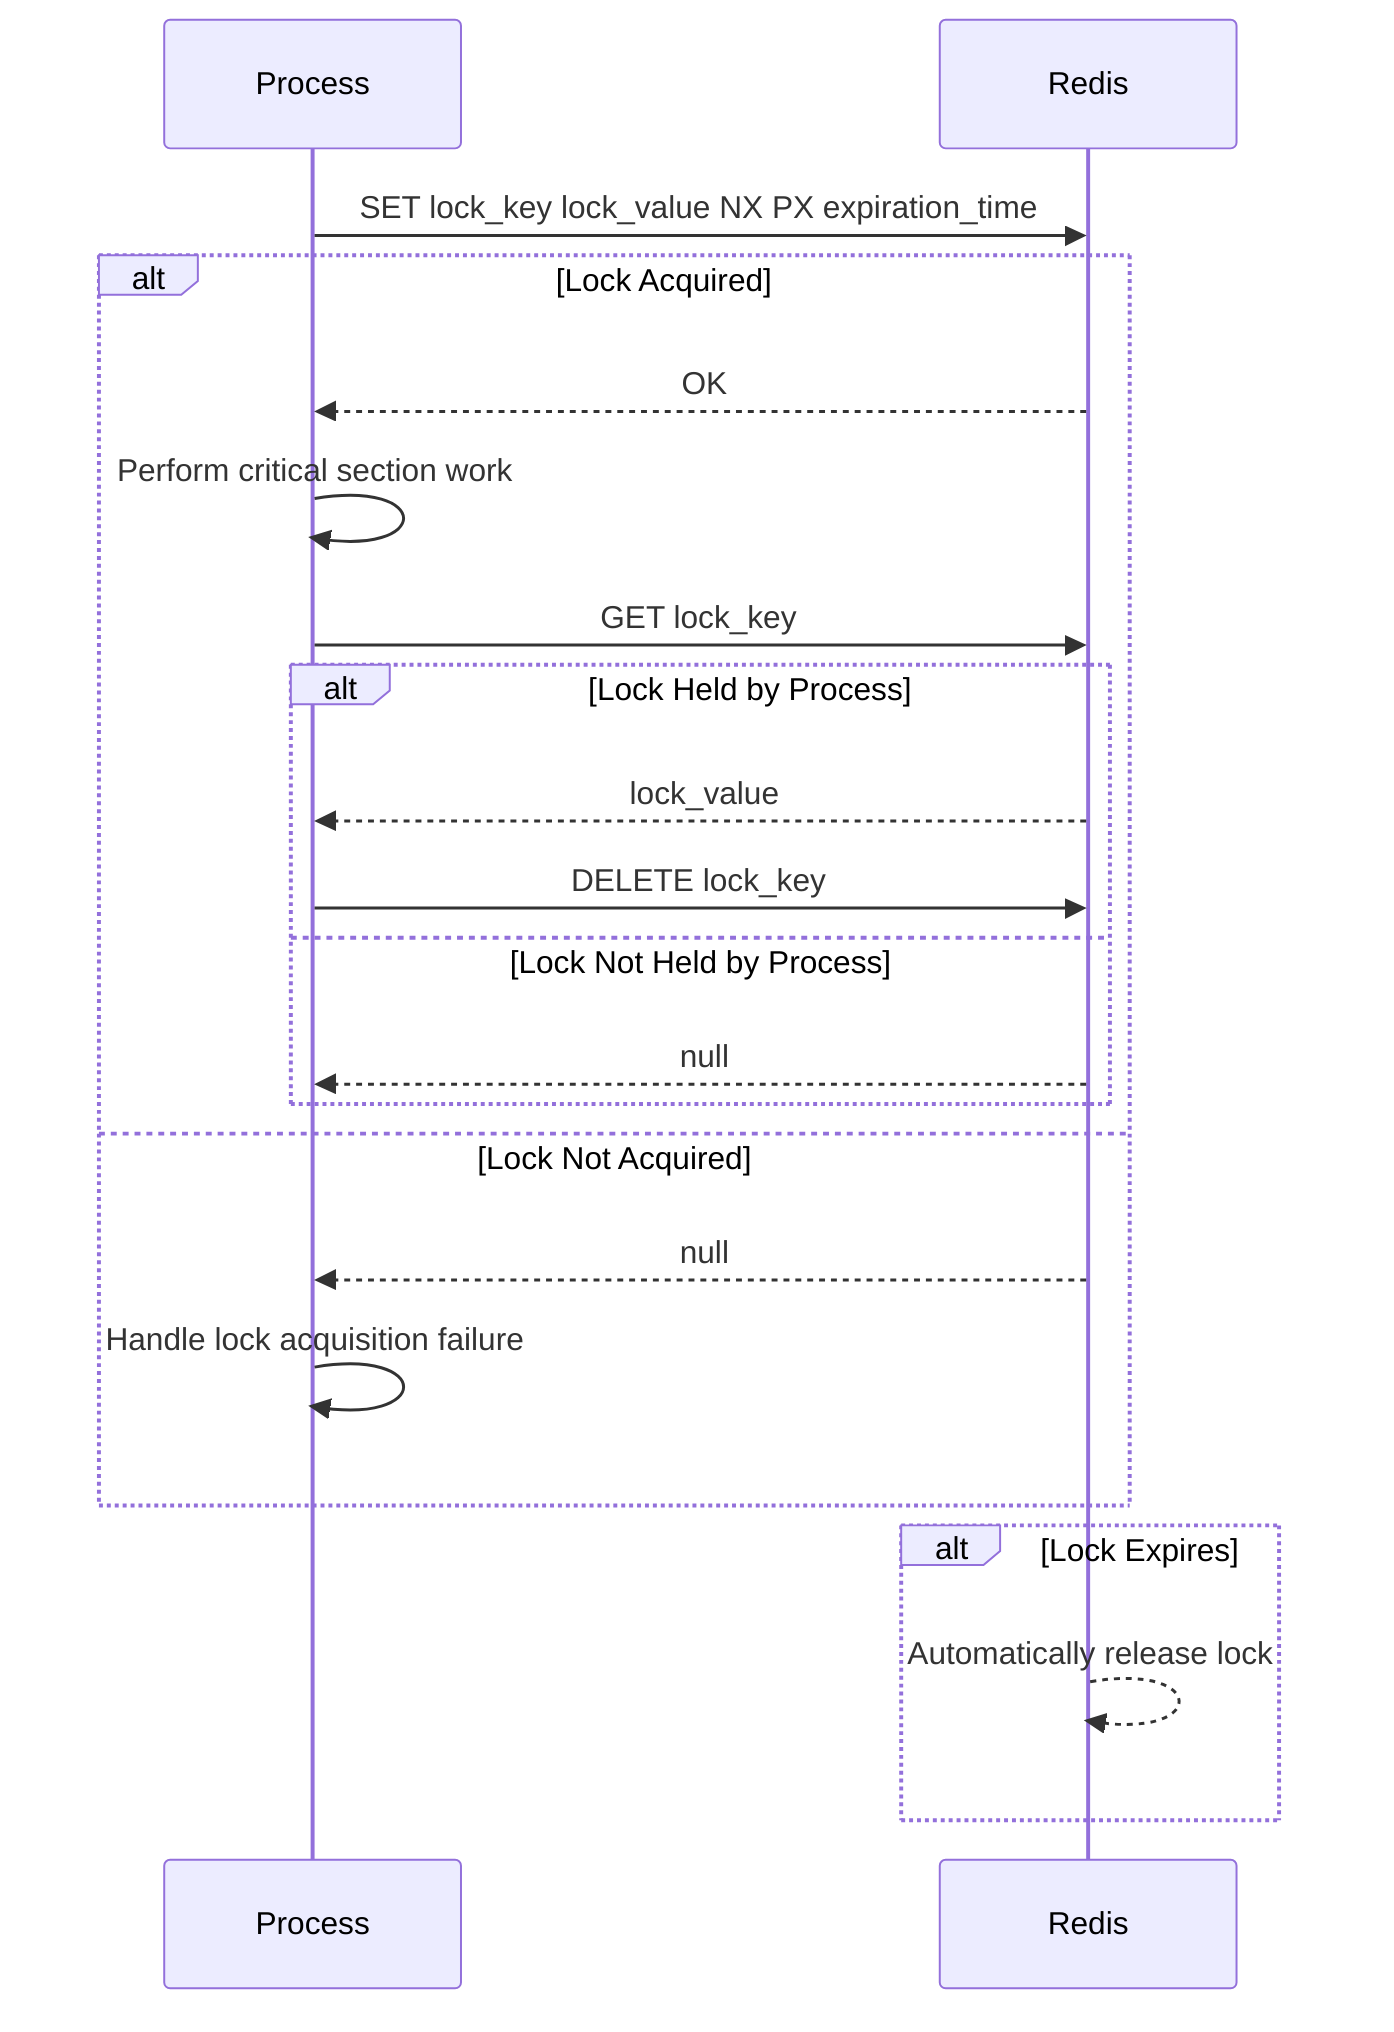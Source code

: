sequenceDiagram
    participant Process
    participant Redis
    Process->>Redis: SET lock_key lock_value NX PX expiration_time
    alt Lock Acquired
        Redis-->>Process: OK
        Process->>Process: Perform critical section work
        Process->>Redis: GET lock_key
        alt Lock Held by Process
            Redis-->>Process: lock_value
            Process->>Redis: DELETE lock_key
        else Lock Not Held by Process
            Redis-->>Process: null
        end
    else Lock Not Acquired
        Redis-->>Process: null
        Process->>Process: Handle lock acquisition failure
    end
    alt Lock Expires
        Redis-->>Redis: Automatically release lock
    end
